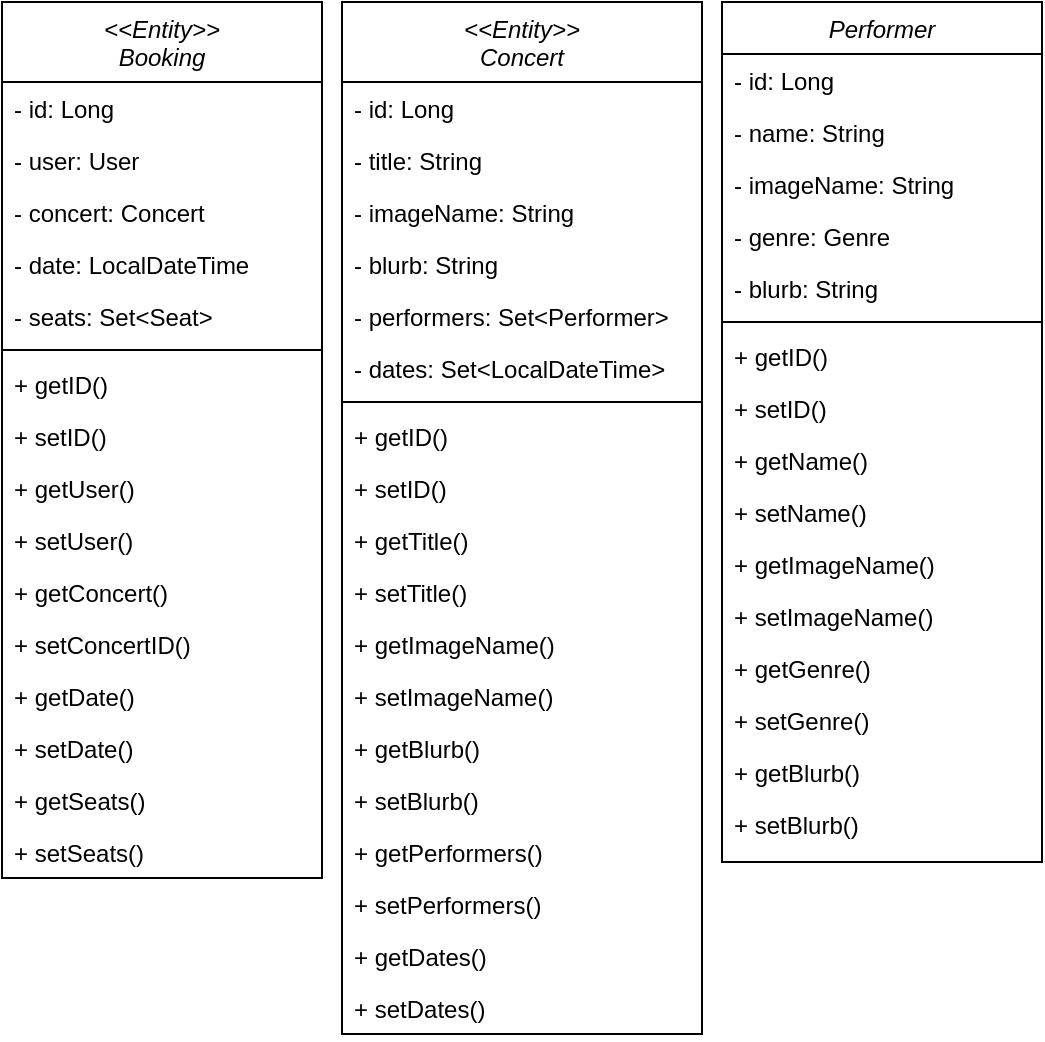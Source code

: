 <mxfile version="24.2.8" type="github">
  <diagram id="C5RBs43oDa-KdzZeNtuy" name="Page-1">
    <mxGraphModel dx="1185" dy="651" grid="1" gridSize="10" guides="1" tooltips="1" connect="1" arrows="1" fold="1" page="1" pageScale="1" pageWidth="1169" pageHeight="827" math="0" shadow="0">
      <root>
        <mxCell id="WIyWlLk6GJQsqaUBKTNV-0" />
        <mxCell id="WIyWlLk6GJQsqaUBKTNV-1" parent="WIyWlLk6GJQsqaUBKTNV-0" />
        <mxCell id="zkfFHV4jXpPFQw0GAbJ--0" value="&lt;&lt;Entity&gt;&gt;&#xa;Concert" style="swimlane;fontStyle=2;align=center;verticalAlign=top;childLayout=stackLayout;horizontal=1;startSize=40;horizontalStack=0;resizeParent=1;resizeLast=0;collapsible=1;marginBottom=0;rounded=0;shadow=0;strokeWidth=1;" parent="WIyWlLk6GJQsqaUBKTNV-1" vertex="1">
          <mxGeometry x="190" y="120" width="180" height="516" as="geometry">
            <mxRectangle x="230" y="140" width="160" height="26" as="alternateBounds" />
          </mxGeometry>
        </mxCell>
        <mxCell id="zkfFHV4jXpPFQw0GAbJ--1" value="- id: Long" style="text;align=left;verticalAlign=top;spacingLeft=4;spacingRight=4;overflow=hidden;rotatable=0;points=[[0,0.5],[1,0.5]];portConstraint=eastwest;" parent="zkfFHV4jXpPFQw0GAbJ--0" vertex="1">
          <mxGeometry y="40" width="180" height="26" as="geometry" />
        </mxCell>
        <mxCell id="zkfFHV4jXpPFQw0GAbJ--2" value="- title: String" style="text;align=left;verticalAlign=top;spacingLeft=4;spacingRight=4;overflow=hidden;rotatable=0;points=[[0,0.5],[1,0.5]];portConstraint=eastwest;rounded=0;shadow=0;html=0;" parent="zkfFHV4jXpPFQw0GAbJ--0" vertex="1">
          <mxGeometry y="66" width="180" height="26" as="geometry" />
        </mxCell>
        <mxCell id="zkfFHV4jXpPFQw0GAbJ--3" value="- imageName: String&#xa;" style="text;align=left;verticalAlign=top;spacingLeft=4;spacingRight=4;overflow=hidden;rotatable=0;points=[[0,0.5],[1,0.5]];portConstraint=eastwest;rounded=0;shadow=0;html=0;" parent="zkfFHV4jXpPFQw0GAbJ--0" vertex="1">
          <mxGeometry y="92" width="180" height="26" as="geometry" />
        </mxCell>
        <mxCell id="z_siGz-aH28n-QhikUNo-0" value="- blurb: String" style="text;align=left;verticalAlign=top;spacingLeft=4;spacingRight=4;overflow=hidden;rotatable=0;points=[[0,0.5],[1,0.5]];portConstraint=eastwest;rounded=0;shadow=0;html=0;" parent="zkfFHV4jXpPFQw0GAbJ--0" vertex="1">
          <mxGeometry y="118" width="180" height="26" as="geometry" />
        </mxCell>
        <mxCell id="z_siGz-aH28n-QhikUNo-1" value="- performers: Set&lt;Performer&gt;" style="text;align=left;verticalAlign=top;spacingLeft=4;spacingRight=4;overflow=hidden;rotatable=0;points=[[0,0.5],[1,0.5]];portConstraint=eastwest;rounded=0;shadow=0;html=0;" parent="zkfFHV4jXpPFQw0GAbJ--0" vertex="1">
          <mxGeometry y="144" width="180" height="26" as="geometry" />
        </mxCell>
        <mxCell id="Ng6-Ni4-2Z1KBHrIoHd--9" value="- dates: Set&lt;LocalDateTime&gt;" style="text;align=left;verticalAlign=top;spacingLeft=4;spacingRight=4;overflow=hidden;rotatable=0;points=[[0,0.5],[1,0.5]];portConstraint=eastwest;rounded=0;shadow=0;html=0;" vertex="1" parent="zkfFHV4jXpPFQw0GAbJ--0">
          <mxGeometry y="170" width="180" height="26" as="geometry" />
        </mxCell>
        <mxCell id="zkfFHV4jXpPFQw0GAbJ--4" value="" style="line;html=1;strokeWidth=1;align=left;verticalAlign=middle;spacingTop=-1;spacingLeft=3;spacingRight=3;rotatable=0;labelPosition=right;points=[];portConstraint=eastwest;" parent="zkfFHV4jXpPFQw0GAbJ--0" vertex="1">
          <mxGeometry y="196" width="180" height="8" as="geometry" />
        </mxCell>
        <mxCell id="Ng6-Ni4-2Z1KBHrIoHd--11" value="+ getID()" style="text;align=left;verticalAlign=top;spacingLeft=4;spacingRight=4;overflow=hidden;rotatable=0;points=[[0,0.5],[1,0.5]];portConstraint=eastwest;rounded=0;shadow=0;html=0;" vertex="1" parent="zkfFHV4jXpPFQw0GAbJ--0">
          <mxGeometry y="204" width="180" height="26" as="geometry" />
        </mxCell>
        <mxCell id="Ng6-Ni4-2Z1KBHrIoHd--12" value="+ setID()" style="text;align=left;verticalAlign=top;spacingLeft=4;spacingRight=4;overflow=hidden;rotatable=0;points=[[0,0.5],[1,0.5]];portConstraint=eastwest;rounded=0;shadow=0;html=0;" vertex="1" parent="zkfFHV4jXpPFQw0GAbJ--0">
          <mxGeometry y="230" width="180" height="26" as="geometry" />
        </mxCell>
        <mxCell id="Ng6-Ni4-2Z1KBHrIoHd--20" value="+ getTitle()" style="text;align=left;verticalAlign=top;spacingLeft=4;spacingRight=4;overflow=hidden;rotatable=0;points=[[0,0.5],[1,0.5]];portConstraint=eastwest;rounded=0;shadow=0;html=0;" vertex="1" parent="zkfFHV4jXpPFQw0GAbJ--0">
          <mxGeometry y="256" width="180" height="26" as="geometry" />
        </mxCell>
        <mxCell id="Ng6-Ni4-2Z1KBHrIoHd--19" value="+ setTitle()" style="text;align=left;verticalAlign=top;spacingLeft=4;spacingRight=4;overflow=hidden;rotatable=0;points=[[0,0.5],[1,0.5]];portConstraint=eastwest;rounded=0;shadow=0;html=0;" vertex="1" parent="zkfFHV4jXpPFQw0GAbJ--0">
          <mxGeometry y="282" width="180" height="26" as="geometry" />
        </mxCell>
        <mxCell id="Ng6-Ni4-2Z1KBHrIoHd--18" value="+ getImageName()" style="text;align=left;verticalAlign=top;spacingLeft=4;spacingRight=4;overflow=hidden;rotatable=0;points=[[0,0.5],[1,0.5]];portConstraint=eastwest;rounded=0;shadow=0;html=0;" vertex="1" parent="zkfFHV4jXpPFQw0GAbJ--0">
          <mxGeometry y="308" width="180" height="26" as="geometry" />
        </mxCell>
        <mxCell id="Ng6-Ni4-2Z1KBHrIoHd--17" value="+ setImageName()" style="text;align=left;verticalAlign=top;spacingLeft=4;spacingRight=4;overflow=hidden;rotatable=0;points=[[0,0.5],[1,0.5]];portConstraint=eastwest;rounded=0;shadow=0;html=0;" vertex="1" parent="zkfFHV4jXpPFQw0GAbJ--0">
          <mxGeometry y="334" width="180" height="26" as="geometry" />
        </mxCell>
        <mxCell id="Ng6-Ni4-2Z1KBHrIoHd--16" value="+ getBlurb()" style="text;align=left;verticalAlign=top;spacingLeft=4;spacingRight=4;overflow=hidden;rotatable=0;points=[[0,0.5],[1,0.5]];portConstraint=eastwest;rounded=0;shadow=0;html=0;" vertex="1" parent="zkfFHV4jXpPFQw0GAbJ--0">
          <mxGeometry y="360" width="180" height="26" as="geometry" />
        </mxCell>
        <mxCell id="Ng6-Ni4-2Z1KBHrIoHd--15" value="+ setBlurb()" style="text;align=left;verticalAlign=top;spacingLeft=4;spacingRight=4;overflow=hidden;rotatable=0;points=[[0,0.5],[1,0.5]];portConstraint=eastwest;rounded=0;shadow=0;html=0;" vertex="1" parent="zkfFHV4jXpPFQw0GAbJ--0">
          <mxGeometry y="386" width="180" height="26" as="geometry" />
        </mxCell>
        <mxCell id="Ng6-Ni4-2Z1KBHrIoHd--14" value="+ getPerformers()" style="text;align=left;verticalAlign=top;spacingLeft=4;spacingRight=4;overflow=hidden;rotatable=0;points=[[0,0.5],[1,0.5]];portConstraint=eastwest;rounded=0;shadow=0;html=0;" vertex="1" parent="zkfFHV4jXpPFQw0GAbJ--0">
          <mxGeometry y="412" width="180" height="26" as="geometry" />
        </mxCell>
        <mxCell id="Ng6-Ni4-2Z1KBHrIoHd--21" value="+ setPerformers()" style="text;align=left;verticalAlign=top;spacingLeft=4;spacingRight=4;overflow=hidden;rotatable=0;points=[[0,0.5],[1,0.5]];portConstraint=eastwest;rounded=0;shadow=0;html=0;" vertex="1" parent="zkfFHV4jXpPFQw0GAbJ--0">
          <mxGeometry y="438" width="180" height="26" as="geometry" />
        </mxCell>
        <mxCell id="Ng6-Ni4-2Z1KBHrIoHd--13" value="+ getDates()" style="text;align=left;verticalAlign=top;spacingLeft=4;spacingRight=4;overflow=hidden;rotatable=0;points=[[0,0.5],[1,0.5]];portConstraint=eastwest;rounded=0;shadow=0;html=0;" vertex="1" parent="zkfFHV4jXpPFQw0GAbJ--0">
          <mxGeometry y="464" width="180" height="26" as="geometry" />
        </mxCell>
        <mxCell id="Ng6-Ni4-2Z1KBHrIoHd--22" value="+ setDates()" style="text;align=left;verticalAlign=top;spacingLeft=4;spacingRight=4;overflow=hidden;rotatable=0;points=[[0,0.5],[1,0.5]];portConstraint=eastwest;rounded=0;shadow=0;html=0;" vertex="1" parent="zkfFHV4jXpPFQw0GAbJ--0">
          <mxGeometry y="490" width="180" height="26" as="geometry" />
        </mxCell>
        <mxCell id="zkfFHV4jXpPFQw0GAbJ--6" value="&lt;&lt;Entity&gt;&gt;&#xa;Booking" style="swimlane;fontStyle=2;align=center;verticalAlign=top;childLayout=stackLayout;horizontal=1;startSize=40;horizontalStack=0;resizeParent=1;resizeLast=0;collapsible=1;marginBottom=0;rounded=0;shadow=0;strokeWidth=1;" parent="WIyWlLk6GJQsqaUBKTNV-1" vertex="1">
          <mxGeometry x="20" y="120" width="160" height="438" as="geometry">
            <mxRectangle x="330" y="370" width="160" height="26" as="alternateBounds" />
          </mxGeometry>
        </mxCell>
        <mxCell id="zkfFHV4jXpPFQw0GAbJ--7" value="- id: Long" style="text;align=left;verticalAlign=top;spacingLeft=4;spacingRight=4;overflow=hidden;rotatable=0;points=[[0,0.5],[1,0.5]];portConstraint=eastwest;" parent="zkfFHV4jXpPFQw0GAbJ--6" vertex="1">
          <mxGeometry y="40" width="160" height="26" as="geometry" />
        </mxCell>
        <mxCell id="zkfFHV4jXpPFQw0GAbJ--8" value="- user: User" style="text;align=left;verticalAlign=top;spacingLeft=4;spacingRight=4;overflow=hidden;rotatable=0;points=[[0,0.5],[1,0.5]];portConstraint=eastwest;rounded=0;shadow=0;html=0;" parent="zkfFHV4jXpPFQw0GAbJ--6" vertex="1">
          <mxGeometry y="66" width="160" height="26" as="geometry" />
        </mxCell>
        <mxCell id="4u9O4qh-jEjBw6DhXwdk-0" value="- concert: Concert" style="text;align=left;verticalAlign=top;spacingLeft=4;spacingRight=4;overflow=hidden;rotatable=0;points=[[0,0.5],[1,0.5]];portConstraint=eastwest;rounded=0;shadow=0;html=0;" parent="zkfFHV4jXpPFQw0GAbJ--6" vertex="1">
          <mxGeometry y="92" width="160" height="26" as="geometry" />
        </mxCell>
        <mxCell id="4u9O4qh-jEjBw6DhXwdk-2" value="- date: LocalDateTime" style="text;align=left;verticalAlign=top;spacingLeft=4;spacingRight=4;overflow=hidden;rotatable=0;points=[[0,0.5],[1,0.5]];portConstraint=eastwest;rounded=0;shadow=0;html=0;" parent="zkfFHV4jXpPFQw0GAbJ--6" vertex="1">
          <mxGeometry y="118" width="160" height="26" as="geometry" />
        </mxCell>
        <mxCell id="4u9O4qh-jEjBw6DhXwdk-1" value="- seats: Set&lt;Seat&gt;" style="text;align=left;verticalAlign=top;spacingLeft=4;spacingRight=4;overflow=hidden;rotatable=0;points=[[0,0.5],[1,0.5]];portConstraint=eastwest;rounded=0;shadow=0;html=0;" parent="zkfFHV4jXpPFQw0GAbJ--6" vertex="1">
          <mxGeometry y="144" width="160" height="26" as="geometry" />
        </mxCell>
        <mxCell id="zkfFHV4jXpPFQw0GAbJ--9" value="" style="line;html=1;strokeWidth=1;align=left;verticalAlign=middle;spacingTop=-1;spacingLeft=3;spacingRight=3;rotatable=0;labelPosition=right;points=[];portConstraint=eastwest;" parent="zkfFHV4jXpPFQw0GAbJ--6" vertex="1">
          <mxGeometry y="170" width="160" height="8" as="geometry" />
        </mxCell>
        <mxCell id="4u9O4qh-jEjBw6DhXwdk-4" value="+ getID()" style="text;align=left;verticalAlign=top;spacingLeft=4;spacingRight=4;overflow=hidden;rotatable=0;points=[[0,0.5],[1,0.5]];portConstraint=eastwest;rounded=0;shadow=0;html=0;" parent="zkfFHV4jXpPFQw0GAbJ--6" vertex="1">
          <mxGeometry y="178" width="160" height="26" as="geometry" />
        </mxCell>
        <mxCell id="Ng6-Ni4-2Z1KBHrIoHd--0" value="+ setID()" style="text;align=left;verticalAlign=top;spacingLeft=4;spacingRight=4;overflow=hidden;rotatable=0;points=[[0,0.5],[1,0.5]];portConstraint=eastwest;rounded=0;shadow=0;html=0;" vertex="1" parent="zkfFHV4jXpPFQw0GAbJ--6">
          <mxGeometry y="204" width="160" height="26" as="geometry" />
        </mxCell>
        <mxCell id="Ng6-Ni4-2Z1KBHrIoHd--2" value="+ getUser()" style="text;align=left;verticalAlign=top;spacingLeft=4;spacingRight=4;overflow=hidden;rotatable=0;points=[[0,0.5],[1,0.5]];portConstraint=eastwest;rounded=0;shadow=0;html=0;" vertex="1" parent="zkfFHV4jXpPFQw0GAbJ--6">
          <mxGeometry y="230" width="160" height="26" as="geometry" />
        </mxCell>
        <mxCell id="Ng6-Ni4-2Z1KBHrIoHd--1" value="+ setUser()" style="text;align=left;verticalAlign=top;spacingLeft=4;spacingRight=4;overflow=hidden;rotatable=0;points=[[0,0.5],[1,0.5]];portConstraint=eastwest;rounded=0;shadow=0;html=0;" vertex="1" parent="zkfFHV4jXpPFQw0GAbJ--6">
          <mxGeometry y="256" width="160" height="26" as="geometry" />
        </mxCell>
        <mxCell id="Ng6-Ni4-2Z1KBHrIoHd--3" value="+ getConcert()" style="text;align=left;verticalAlign=top;spacingLeft=4;spacingRight=4;overflow=hidden;rotatable=0;points=[[0,0.5],[1,0.5]];portConstraint=eastwest;rounded=0;shadow=0;html=0;" vertex="1" parent="zkfFHV4jXpPFQw0GAbJ--6">
          <mxGeometry y="282" width="160" height="26" as="geometry" />
        </mxCell>
        <mxCell id="Ng6-Ni4-2Z1KBHrIoHd--6" value="+ setConcertID()" style="text;align=left;verticalAlign=top;spacingLeft=4;spacingRight=4;overflow=hidden;rotatable=0;points=[[0,0.5],[1,0.5]];portConstraint=eastwest;rounded=0;shadow=0;html=0;" vertex="1" parent="zkfFHV4jXpPFQw0GAbJ--6">
          <mxGeometry y="308" width="160" height="26" as="geometry" />
        </mxCell>
        <mxCell id="Ng6-Ni4-2Z1KBHrIoHd--5" value="+ getDate()" style="text;align=left;verticalAlign=top;spacingLeft=4;spacingRight=4;overflow=hidden;rotatable=0;points=[[0,0.5],[1,0.5]];portConstraint=eastwest;rounded=0;shadow=0;html=0;" vertex="1" parent="zkfFHV4jXpPFQw0GAbJ--6">
          <mxGeometry y="334" width="160" height="26" as="geometry" />
        </mxCell>
        <mxCell id="Ng6-Ni4-2Z1KBHrIoHd--4" value="+ setDate()" style="text;align=left;verticalAlign=top;spacingLeft=4;spacingRight=4;overflow=hidden;rotatable=0;points=[[0,0.5],[1,0.5]];portConstraint=eastwest;rounded=0;shadow=0;html=0;" vertex="1" parent="zkfFHV4jXpPFQw0GAbJ--6">
          <mxGeometry y="360" width="160" height="26" as="geometry" />
        </mxCell>
        <mxCell id="Ng6-Ni4-2Z1KBHrIoHd--7" value="+ getSeats()" style="text;align=left;verticalAlign=top;spacingLeft=4;spacingRight=4;overflow=hidden;rotatable=0;points=[[0,0.5],[1,0.5]];portConstraint=eastwest;rounded=0;shadow=0;html=0;" vertex="1" parent="zkfFHV4jXpPFQw0GAbJ--6">
          <mxGeometry y="386" width="160" height="26" as="geometry" />
        </mxCell>
        <mxCell id="Ng6-Ni4-2Z1KBHrIoHd--8" value="+ setSeats()" style="text;align=left;verticalAlign=top;spacingLeft=4;spacingRight=4;overflow=hidden;rotatable=0;points=[[0,0.5],[1,0.5]];portConstraint=eastwest;rounded=0;shadow=0;html=0;" vertex="1" parent="zkfFHV4jXpPFQw0GAbJ--6">
          <mxGeometry y="412" width="160" height="26" as="geometry" />
        </mxCell>
        <mxCell id="z_siGz-aH28n-QhikUNo-2" value="Performer" style="swimlane;fontStyle=2;align=center;verticalAlign=top;childLayout=stackLayout;horizontal=1;startSize=26;horizontalStack=0;resizeParent=1;resizeLast=0;collapsible=1;marginBottom=0;rounded=0;shadow=0;strokeWidth=1;" parent="WIyWlLk6GJQsqaUBKTNV-1" vertex="1">
          <mxGeometry x="380" y="120" width="160" height="430" as="geometry">
            <mxRectangle x="230" y="140" width="160" height="26" as="alternateBounds" />
          </mxGeometry>
        </mxCell>
        <mxCell id="z_siGz-aH28n-QhikUNo-3" value="- id: Long" style="text;align=left;verticalAlign=top;spacingLeft=4;spacingRight=4;overflow=hidden;rotatable=0;points=[[0,0.5],[1,0.5]];portConstraint=eastwest;" parent="z_siGz-aH28n-QhikUNo-2" vertex="1">
          <mxGeometry y="26" width="160" height="26" as="geometry" />
        </mxCell>
        <mxCell id="z_siGz-aH28n-QhikUNo-4" value="- name: String" style="text;align=left;verticalAlign=top;spacingLeft=4;spacingRight=4;overflow=hidden;rotatable=0;points=[[0,0.5],[1,0.5]];portConstraint=eastwest;rounded=0;shadow=0;html=0;" parent="z_siGz-aH28n-QhikUNo-2" vertex="1">
          <mxGeometry y="52" width="160" height="26" as="geometry" />
        </mxCell>
        <mxCell id="z_siGz-aH28n-QhikUNo-11" value="- imageName: String&#xa;" style="text;align=left;verticalAlign=top;spacingLeft=4;spacingRight=4;overflow=hidden;rotatable=0;points=[[0,0.5],[1,0.5]];portConstraint=eastwest;rounded=0;shadow=0;html=0;" parent="z_siGz-aH28n-QhikUNo-2" vertex="1">
          <mxGeometry y="78" width="160" height="26" as="geometry" />
        </mxCell>
        <mxCell id="z_siGz-aH28n-QhikUNo-5" value="- genre: Genre" style="text;align=left;verticalAlign=top;spacingLeft=4;spacingRight=4;overflow=hidden;rotatable=0;points=[[0,0.5],[1,0.5]];portConstraint=eastwest;rounded=0;shadow=0;html=0;" parent="z_siGz-aH28n-QhikUNo-2" vertex="1">
          <mxGeometry y="104" width="160" height="26" as="geometry" />
        </mxCell>
        <mxCell id="z_siGz-aH28n-QhikUNo-6" value="- blurb: String" style="text;align=left;verticalAlign=top;spacingLeft=4;spacingRight=4;overflow=hidden;rotatable=0;points=[[0,0.5],[1,0.5]];portConstraint=eastwest;rounded=0;shadow=0;html=0;" parent="z_siGz-aH28n-QhikUNo-2" vertex="1">
          <mxGeometry y="130" width="160" height="26" as="geometry" />
        </mxCell>
        <mxCell id="z_siGz-aH28n-QhikUNo-8" value="" style="line;html=1;strokeWidth=1;align=left;verticalAlign=middle;spacingTop=-1;spacingLeft=3;spacingRight=3;rotatable=0;labelPosition=right;points=[];portConstraint=eastwest;" parent="z_siGz-aH28n-QhikUNo-2" vertex="1">
          <mxGeometry y="156" width="160" height="8" as="geometry" />
        </mxCell>
        <mxCell id="Ng6-Ni4-2Z1KBHrIoHd--23" value="+ getID()" style="text;align=left;verticalAlign=top;spacingLeft=4;spacingRight=4;overflow=hidden;rotatable=0;points=[[0,0.5],[1,0.5]];portConstraint=eastwest;rounded=0;shadow=0;html=0;" vertex="1" parent="z_siGz-aH28n-QhikUNo-2">
          <mxGeometry y="164" width="160" height="26" as="geometry" />
        </mxCell>
        <mxCell id="Ng6-Ni4-2Z1KBHrIoHd--24" value="+ setID()" style="text;align=left;verticalAlign=top;spacingLeft=4;spacingRight=4;overflow=hidden;rotatable=0;points=[[0,0.5],[1,0.5]];portConstraint=eastwest;rounded=0;shadow=0;html=0;" vertex="1" parent="z_siGz-aH28n-QhikUNo-2">
          <mxGeometry y="190" width="160" height="26" as="geometry" />
        </mxCell>
        <mxCell id="Ng6-Ni4-2Z1KBHrIoHd--33" value="+ getName()" style="text;align=left;verticalAlign=top;spacingLeft=4;spacingRight=4;overflow=hidden;rotatable=0;points=[[0,0.5],[1,0.5]];portConstraint=eastwest;rounded=0;shadow=0;html=0;" vertex="1" parent="z_siGz-aH28n-QhikUNo-2">
          <mxGeometry y="216" width="160" height="26" as="geometry" />
        </mxCell>
        <mxCell id="Ng6-Ni4-2Z1KBHrIoHd--32" value="+ setName()" style="text;align=left;verticalAlign=top;spacingLeft=4;spacingRight=4;overflow=hidden;rotatable=0;points=[[0,0.5],[1,0.5]];portConstraint=eastwest;rounded=0;shadow=0;html=0;" vertex="1" parent="z_siGz-aH28n-QhikUNo-2">
          <mxGeometry y="242" width="160" height="26" as="geometry" />
        </mxCell>
        <mxCell id="Ng6-Ni4-2Z1KBHrIoHd--27" value="+ getImageName()" style="text;align=left;verticalAlign=top;spacingLeft=4;spacingRight=4;overflow=hidden;rotatable=0;points=[[0,0.5],[1,0.5]];portConstraint=eastwest;rounded=0;shadow=0;html=0;" vertex="1" parent="z_siGz-aH28n-QhikUNo-2">
          <mxGeometry y="268" width="160" height="26" as="geometry" />
        </mxCell>
        <mxCell id="Ng6-Ni4-2Z1KBHrIoHd--28" value="+ setImageName()" style="text;align=left;verticalAlign=top;spacingLeft=4;spacingRight=4;overflow=hidden;rotatable=0;points=[[0,0.5],[1,0.5]];portConstraint=eastwest;rounded=0;shadow=0;html=0;" vertex="1" parent="z_siGz-aH28n-QhikUNo-2">
          <mxGeometry y="294" width="160" height="26" as="geometry" />
        </mxCell>
        <mxCell id="Ng6-Ni4-2Z1KBHrIoHd--26" value="+ getGenre()" style="text;align=left;verticalAlign=top;spacingLeft=4;spacingRight=4;overflow=hidden;rotatable=0;points=[[0,0.5],[1,0.5]];portConstraint=eastwest;rounded=0;shadow=0;html=0;" vertex="1" parent="z_siGz-aH28n-QhikUNo-2">
          <mxGeometry y="320" width="160" height="26" as="geometry" />
        </mxCell>
        <mxCell id="Ng6-Ni4-2Z1KBHrIoHd--25" value="+ setGenre()" style="text;align=left;verticalAlign=top;spacingLeft=4;spacingRight=4;overflow=hidden;rotatable=0;points=[[0,0.5],[1,0.5]];portConstraint=eastwest;rounded=0;shadow=0;html=0;" vertex="1" parent="z_siGz-aH28n-QhikUNo-2">
          <mxGeometry y="346" width="160" height="26" as="geometry" />
        </mxCell>
        <mxCell id="Ng6-Ni4-2Z1KBHrIoHd--29" value="+ getBlurb()" style="text;align=left;verticalAlign=top;spacingLeft=4;spacingRight=4;overflow=hidden;rotatable=0;points=[[0,0.5],[1,0.5]];portConstraint=eastwest;rounded=0;shadow=0;html=0;" vertex="1" parent="z_siGz-aH28n-QhikUNo-2">
          <mxGeometry y="372" width="160" height="26" as="geometry" />
        </mxCell>
        <mxCell id="Ng6-Ni4-2Z1KBHrIoHd--30" value="+ setBlurb()" style="text;align=left;verticalAlign=top;spacingLeft=4;spacingRight=4;overflow=hidden;rotatable=0;points=[[0,0.5],[1,0.5]];portConstraint=eastwest;rounded=0;shadow=0;html=0;" vertex="1" parent="z_siGz-aH28n-QhikUNo-2">
          <mxGeometry y="398" width="160" height="26" as="geometry" />
        </mxCell>
      </root>
    </mxGraphModel>
  </diagram>
</mxfile>
